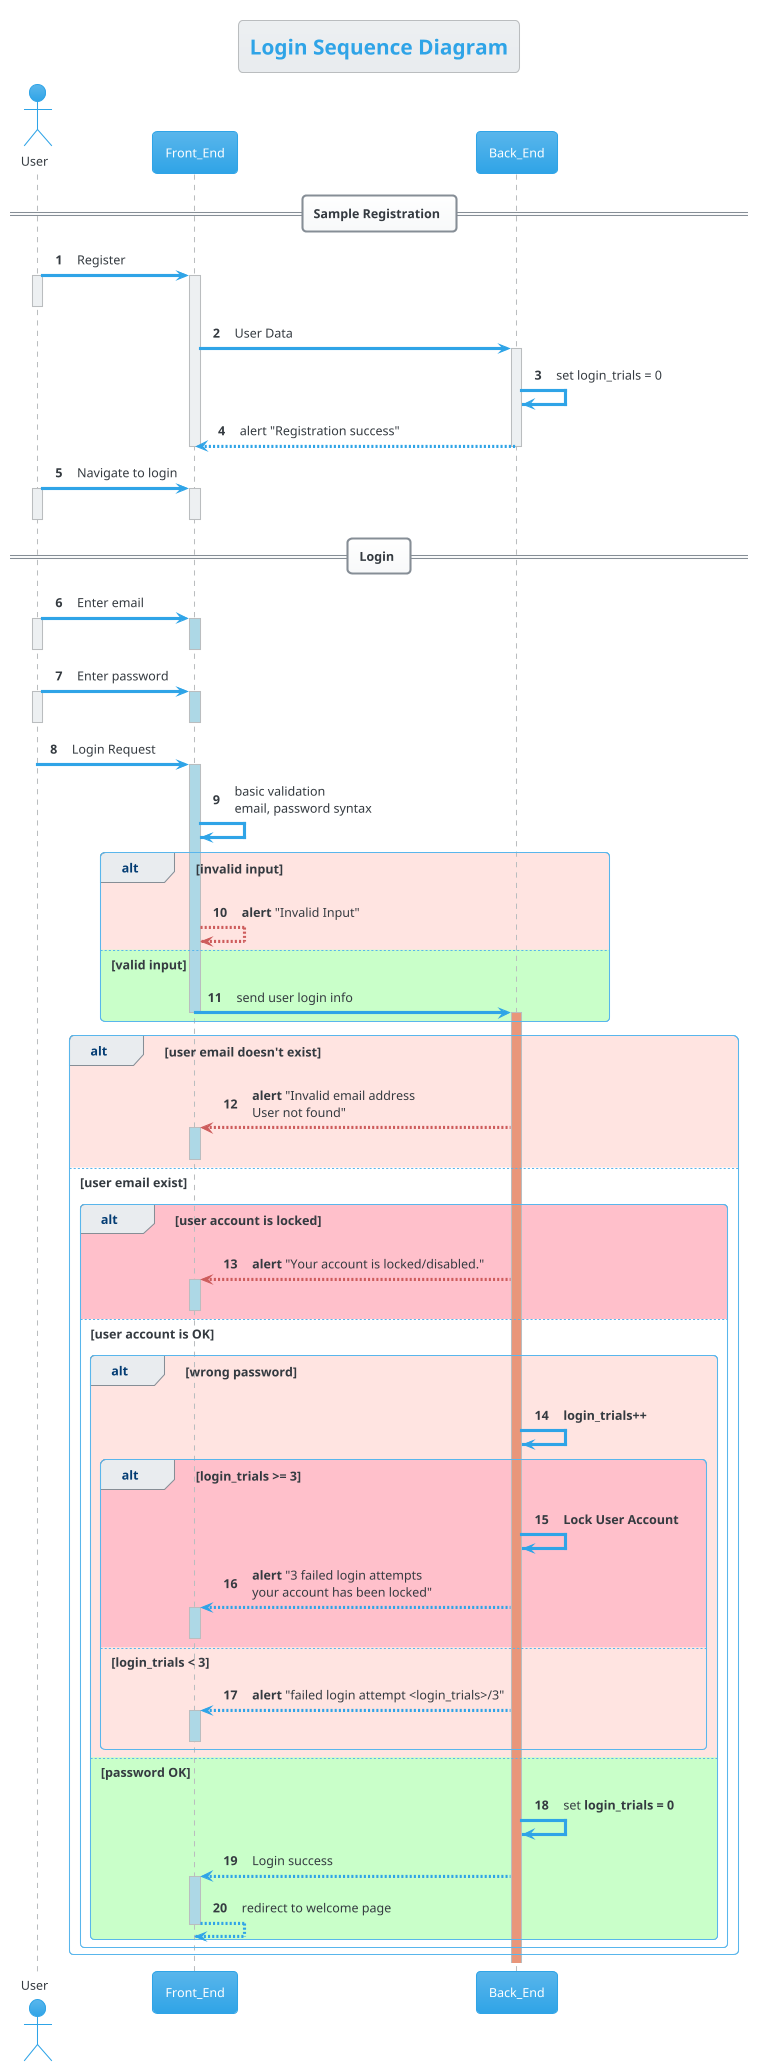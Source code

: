 @startuml
'https://plantuml.com/sequence-diagram
'Author: Hossam Elwahsh
!theme cerulean
title Login Sequence Diagram
autonumber
actor User

== Sample Registration ==
User -> Front_End: Register
activate Front_End
activate User
deactivate User
Front_End -> Back_End: User Data
activate Back_End
Back_End -> Back_End: set login_trials = 0
Back_End --> Front_End: alert "Registration success"
deactivate Back_End
deactivate Front_End

User -> Front_End: Navigate to login
activate Front_End
activate User
deactivate Front_End
deactivate User

== Login ==
User -> Front_End: Enter email
activate Front_End #lightblue
activate User
deactivate Front_End
deactivate User
User -> Front_End: Enter password
activate Front_End #lightblue
deactivate Front_End
activate User
deactivate User

User -> Front_End: Login Request
activate Front_End #lightblue
Front_End -> Front_End: basic validation\nemail, password syntax

alt #mistyrose invalid input
    Front_End -[#indianred]-> Front_End: **alert** "Invalid Input"

else #technology valid input
    Front_End -> Back_End: send user login info

    deactivate Front_End #lightblue
    activate Back_End #darkSalmon
end

alt #mistyrose user email doesn't exist

Back_End -[#indianred]-> Front_End: **alert** "Invalid email address\nUser not found"
activate Front_End #lightblue
deactivate Front_End

else #white user email exist
    alt #pink user account is locked
    Back_End -[#indianred]-> Front_End: **alert** "Your account is locked/disabled."
    activate Front_End #lightblue
    deactivate Front_End

    else #white user account is OK
        alt #mistyrose wrong password
        Back_End -> Back_End: **login_trials++**

            alt #pink login_trials >= 3
                Back_End -> Back_End: **Lock User Account**
                Back_End --> Front_End: **alert** "3 failed login attempts\nyour account has been locked"
                activate Front_End #lightblue
                deactivate Front_End

            else #mistyrose login_trials < 3
            Back_End --> Front_End: **alert** "failed login attempt <login_trials>/3"
            activate Front_End #lightblue
            deactivate Front_End

            end

        else #technology password OK
            Back_End -> Back_End: set **login_trials = 0**
            Back_End --> Front_End: Login success
            activate Front_End #lightblue
            Front_End --> Front_End: redirect to welcome page
            deactivate Front_End
        end
    end

end

@enduml
